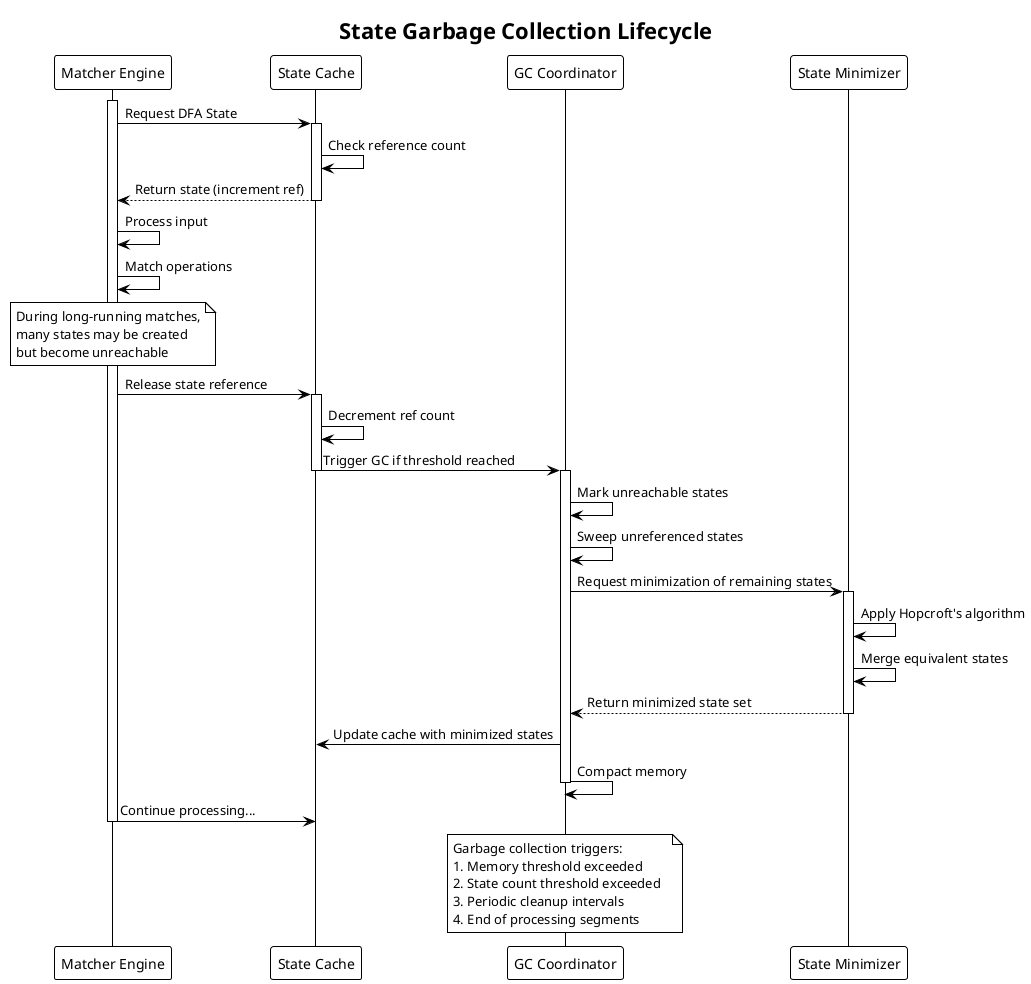 @startuml garbage_collection_lifecycle
!theme plain

title State Garbage Collection Lifecycle

participant "Matcher Engine" as Engine
participant "State Cache" as Cache
participant "GC Coordinator" as GC
participant "State Minimizer" as Minimizer

activate Engine

Engine -> Cache: Request DFA State
activate Cache
Cache -> Cache: Check reference count
Cache --> Engine: Return state (increment ref)
deactivate Cache

Engine -> Engine: Process input
Engine -> Engine: Match operations

note over Engine
  During long-running matches,
  many states may be created
  but become unreachable
end note

Engine -> Cache: Release state reference
activate Cache
Cache -> Cache: Decrement ref count
Cache -> GC: Trigger GC if threshold reached
deactivate Cache

activate GC
GC -> GC: Mark unreachable states
GC -> GC: Sweep unreferenced states
GC -> Minimizer: Request minimization of remaining states
activate Minimizer
Minimizer -> Minimizer: Apply Hopcroft's algorithm
Minimizer -> Minimizer: Merge equivalent states
Minimizer --> GC: Return minimized state set
deactivate Minimizer
GC -> Cache: Update cache with minimized states
GC -> GC: Compact memory
deactivate GC

Engine -> Cache: Continue processing...
deactivate Engine

note over GC
  Garbage collection triggers:
  1. Memory threshold exceeded
  2. State count threshold exceeded  
  3. Periodic cleanup intervals
  4. End of processing segments
end note

@enduml